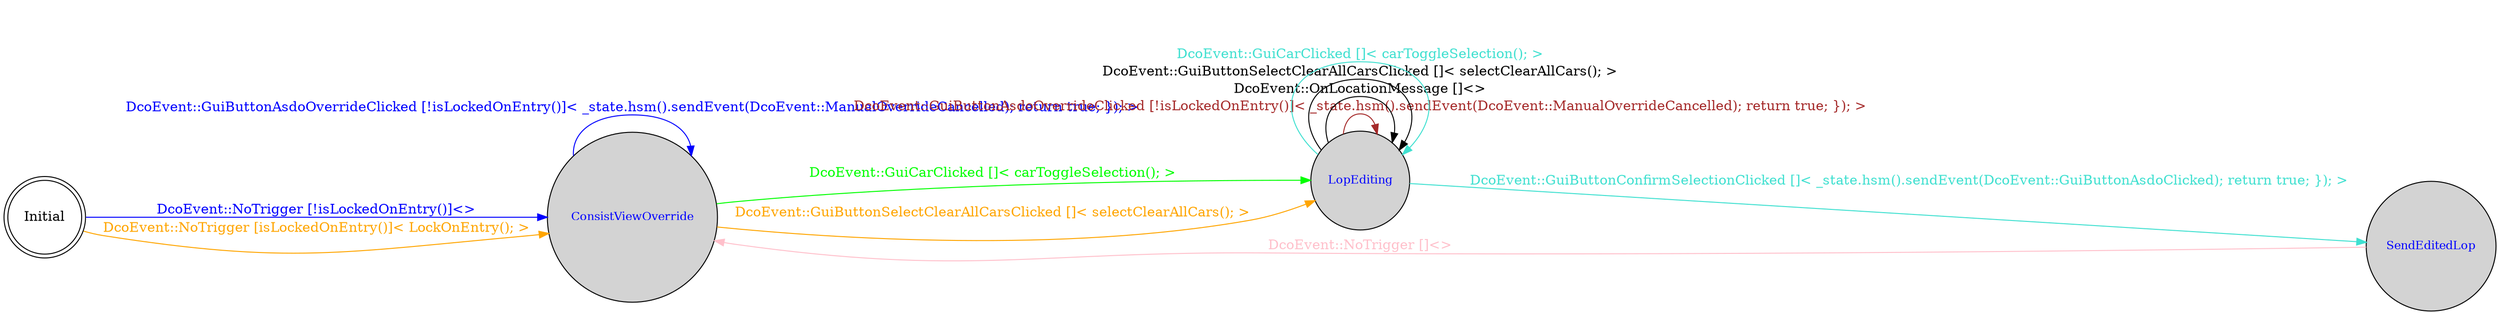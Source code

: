 # /Users/Nathan/work/petards/git/asdo/Libraries/Tmc/ManualOverrideSm.cpp

digraph G {
	rankdir=LR;
	node [shape = doublecircle]; Initial;
	node [shape = circle, style=filled, fontcolor=blue fontsize=12];
     

	Initial -> ConsistViewOverride [color=blue, fontcolor=blue, label="DcoEvent::NoTrigger \[!isLockedOnEntry()\]<>"];
	Initial -> ConsistViewOverride [color=orange, fontcolor=orange, label="DcoEvent::NoTrigger \[isLockedOnEntry()\]< LockOnEntry(); >"];
	ConsistViewOverride -> LopEditing [color=green, fontcolor=green, label="DcoEvent::GuiCarClicked \[\]< carToggleSelection(); >"];
	ConsistViewOverride -> LopEditing [color=orange, fontcolor=orange, label="DcoEvent::GuiButtonSelectClearAllCarsClicked \[\]< selectClearAllCars(); >"];
	ConsistViewOverride -> ConsistViewOverride [color=blue, fontcolor=blue, label="DcoEvent::GuiButtonAsdoOverrideClicked \[!isLockedOnEntry()\]< _state.hsm().sendEvent(DcoEvent::ManualOverrideCancelled); return true; }); >"];
	SendEditedLop -> ConsistViewOverride [color=pink, fontcolor=pink, label="DcoEvent::NoTrigger \[\]<>"];
	LopEditing -> SendEditedLop [color=turquoise, fontcolor=turquoise, label="DcoEvent::GuiButtonConfirmSelectionClicked \[\]< _state.hsm().sendEvent(DcoEvent::GuiButtonAsdoClicked); return true; }); >"];
	LopEditing -> LopEditing [color=brown, fontcolor=brown, label="DcoEvent::GuiButtonAsdoOverrideClicked \[!isLockedOnEntry()\]< _state.hsm().sendEvent(DcoEvent::ManualOverrideCancelled); return true; }); >"];
	LopEditing -> LopEditing [color=black, fontcolor=black, label="DcoEvent::OnLocationMessage \[\]<>"];
	LopEditing -> LopEditing [color=black, fontcolor=black, label="DcoEvent::GuiButtonSelectClearAllCarsClicked \[\]< selectClearAllCars(); >"];
	LopEditing -> LopEditing [color=turquoise, fontcolor=turquoise, label="DcoEvent::GuiCarClicked \[\]< carToggleSelection(); >"];
}


